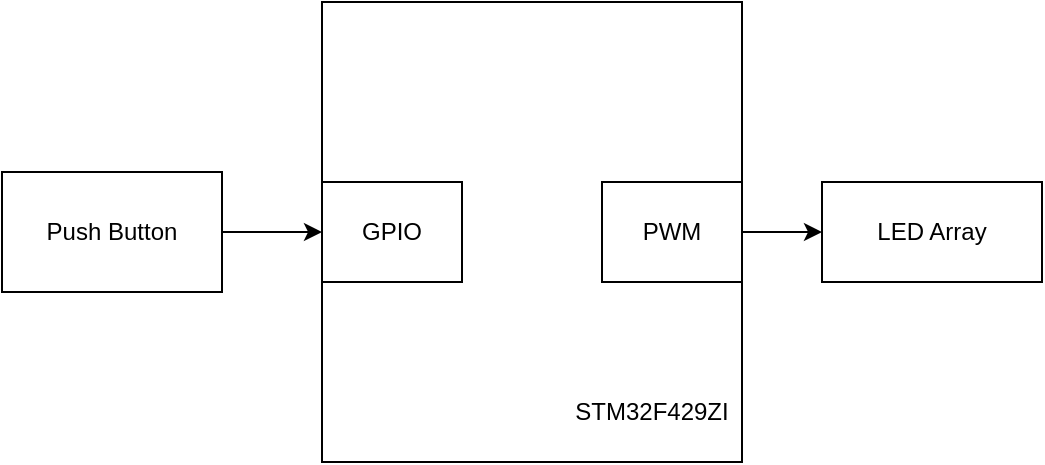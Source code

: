 <mxfile>
    <diagram id="tNK-1QbT8bJtahExIG2n" name="Page-1">
        <mxGraphModel dx="1118" dy="1046" grid="1" gridSize="10" guides="1" tooltips="1" connect="1" arrows="1" fold="1" page="1" pageScale="1" pageWidth="850" pageHeight="1100" math="0" shadow="0">
            <root>
                <mxCell id="0"/>
                <mxCell id="1" parent="0"/>
                <mxCell id="6" style="edgeStyle=none;html=1;exitX=1;exitY=0.5;exitDx=0;exitDy=0;entryX=0;entryY=0.5;entryDx=0;entryDy=0;" edge="1" parent="1" source="2" target="3">
                    <mxGeometry relative="1" as="geometry"/>
                </mxCell>
                <mxCell id="2" value="" style="rounded=0;whiteSpace=wrap;html=1;" vertex="1" parent="1">
                    <mxGeometry x="290" y="380" width="210" height="230" as="geometry"/>
                </mxCell>
                <mxCell id="3" value="LED Array" style="rounded=0;whiteSpace=wrap;html=1;" vertex="1" parent="1">
                    <mxGeometry x="540" y="470" width="110" height="50" as="geometry"/>
                </mxCell>
                <mxCell id="5" style="edgeStyle=none;html=1;exitX=1;exitY=0.5;exitDx=0;exitDy=0;entryX=0;entryY=0.5;entryDx=0;entryDy=0;" edge="1" parent="1" source="4" target="2">
                    <mxGeometry relative="1" as="geometry"/>
                </mxCell>
                <mxCell id="4" value="Push Button" style="rounded=0;whiteSpace=wrap;html=1;" vertex="1" parent="1">
                    <mxGeometry x="130" y="465" width="110" height="60" as="geometry"/>
                </mxCell>
                <mxCell id="7" value="STM32F429ZI" style="text;html=1;strokeColor=none;fillColor=none;align=center;verticalAlign=middle;whiteSpace=wrap;rounded=0;" vertex="1" parent="1">
                    <mxGeometry x="425" y="570" width="60" height="30" as="geometry"/>
                </mxCell>
                <mxCell id="8" value="GPIO" style="rounded=0;whiteSpace=wrap;html=1;" vertex="1" parent="1">
                    <mxGeometry x="290" y="470" width="70" height="50" as="geometry"/>
                </mxCell>
                <mxCell id="9" value="PWM" style="rounded=0;whiteSpace=wrap;html=1;" vertex="1" parent="1">
                    <mxGeometry x="430" y="470" width="70" height="50" as="geometry"/>
                </mxCell>
            </root>
        </mxGraphModel>
    </diagram>
</mxfile>